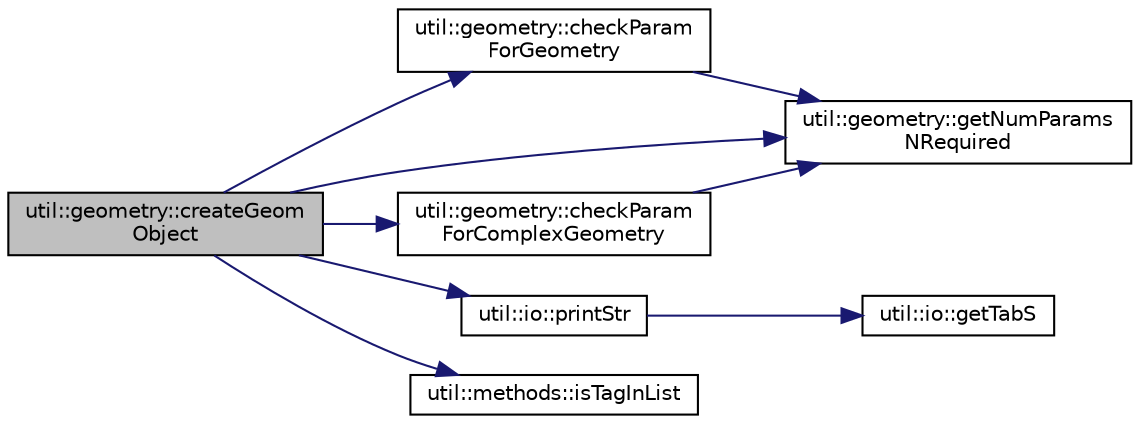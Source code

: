 digraph "util::geometry::createGeomObject"
{
  edge [fontname="Helvetica",fontsize="10",labelfontname="Helvetica",labelfontsize="10"];
  node [fontname="Helvetica",fontsize="10",shape=record];
  rankdir="LR";
  Node22 [label="util::geometry::createGeom\lObject",height=0.2,width=0.4,color="black", fillcolor="grey75", style="filled", fontcolor="black"];
  Node22 -> Node23 [color="midnightblue",fontsize="10",style="solid",fontname="Helvetica"];
  Node23 [label="util::geometry::checkParam\lForGeometry",height=0.2,width=0.4,color="black", fillcolor="white", style="filled",URL="$namespaceutil_1_1geometry.html#a2f43f1f68c3073656dcb3af84de93192",tooltip="Check parameter data for validity. "];
  Node23 -> Node24 [color="midnightblue",fontsize="10",style="solid",fontname="Helvetica"];
  Node24 [label="util::geometry::getNumParams\lNRequired",height=0.2,width=0.4,color="black", fillcolor="white", style="filled",URL="$namespaceutil_1_1geometry.html#a423eb6ea7aec79183939c81e522057ca",tooltip="Get num params required for creation of object. "];
  Node22 -> Node25 [color="midnightblue",fontsize="10",style="solid",fontname="Helvetica"];
  Node25 [label="util::geometry::checkParam\lForComplexGeometry",height=0.2,width=0.4,color="black", fillcolor="white", style="filled",URL="$namespaceutil_1_1geometry.html#aa14cdef2f73ea184ca66f88de5d079dd",tooltip="Check parameter data for validity. "];
  Node25 -> Node24 [color="midnightblue",fontsize="10",style="solid",fontname="Helvetica"];
  Node22 -> Node26 [color="midnightblue",fontsize="10",style="solid",fontname="Helvetica"];
  Node26 [label="util::io::printStr",height=0.2,width=0.4,color="black", fillcolor="white", style="filled",URL="$namespaceutil_1_1io.html#a1c93ac0c8a7bf4145a5358e205fa2d33",tooltip="Returns formatted string for output. "];
  Node26 -> Node27 [color="midnightblue",fontsize="10",style="solid",fontname="Helvetica"];
  Node27 [label="util::io::getTabS",height=0.2,width=0.4,color="black", fillcolor="white", style="filled",URL="$namespaceutil_1_1io.html#a38afb09a152cca4061850f4123bd3aeb",tooltip="Returns tab spaces of given size. "];
  Node22 -> Node28 [color="midnightblue",fontsize="10",style="solid",fontname="Helvetica"];
  Node28 [label="util::methods::isTagInList",height=0.2,width=0.4,color="black", fillcolor="white", style="filled",URL="$namespaceutil_1_1methods.html#ab21bec324f7d53e91378acc142303fb3",tooltip="Returns true if tag is found in the list of tags. "];
  Node22 -> Node24 [color="midnightblue",fontsize="10",style="solid",fontname="Helvetica"];
}
